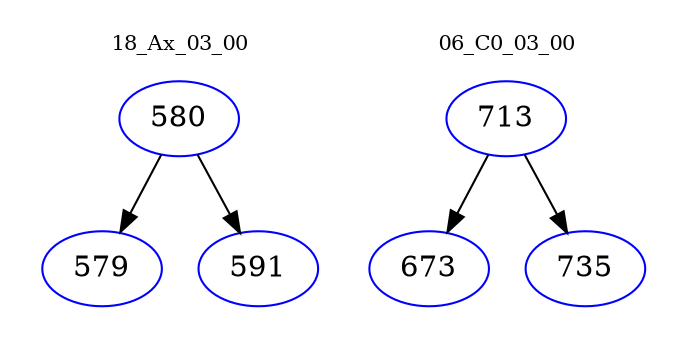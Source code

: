 digraph{
subgraph cluster_0 {
color = white
label = "18_Ax_03_00";
fontsize=10;
T0_580 [label="580", color="blue"]
T0_580 -> T0_579 [color="black"]
T0_579 [label="579", color="blue"]
T0_580 -> T0_591 [color="black"]
T0_591 [label="591", color="blue"]
}
subgraph cluster_1 {
color = white
label = "06_C0_03_00";
fontsize=10;
T1_713 [label="713", color="blue"]
T1_713 -> T1_673 [color="black"]
T1_673 [label="673", color="blue"]
T1_713 -> T1_735 [color="black"]
T1_735 [label="735", color="blue"]
}
}
